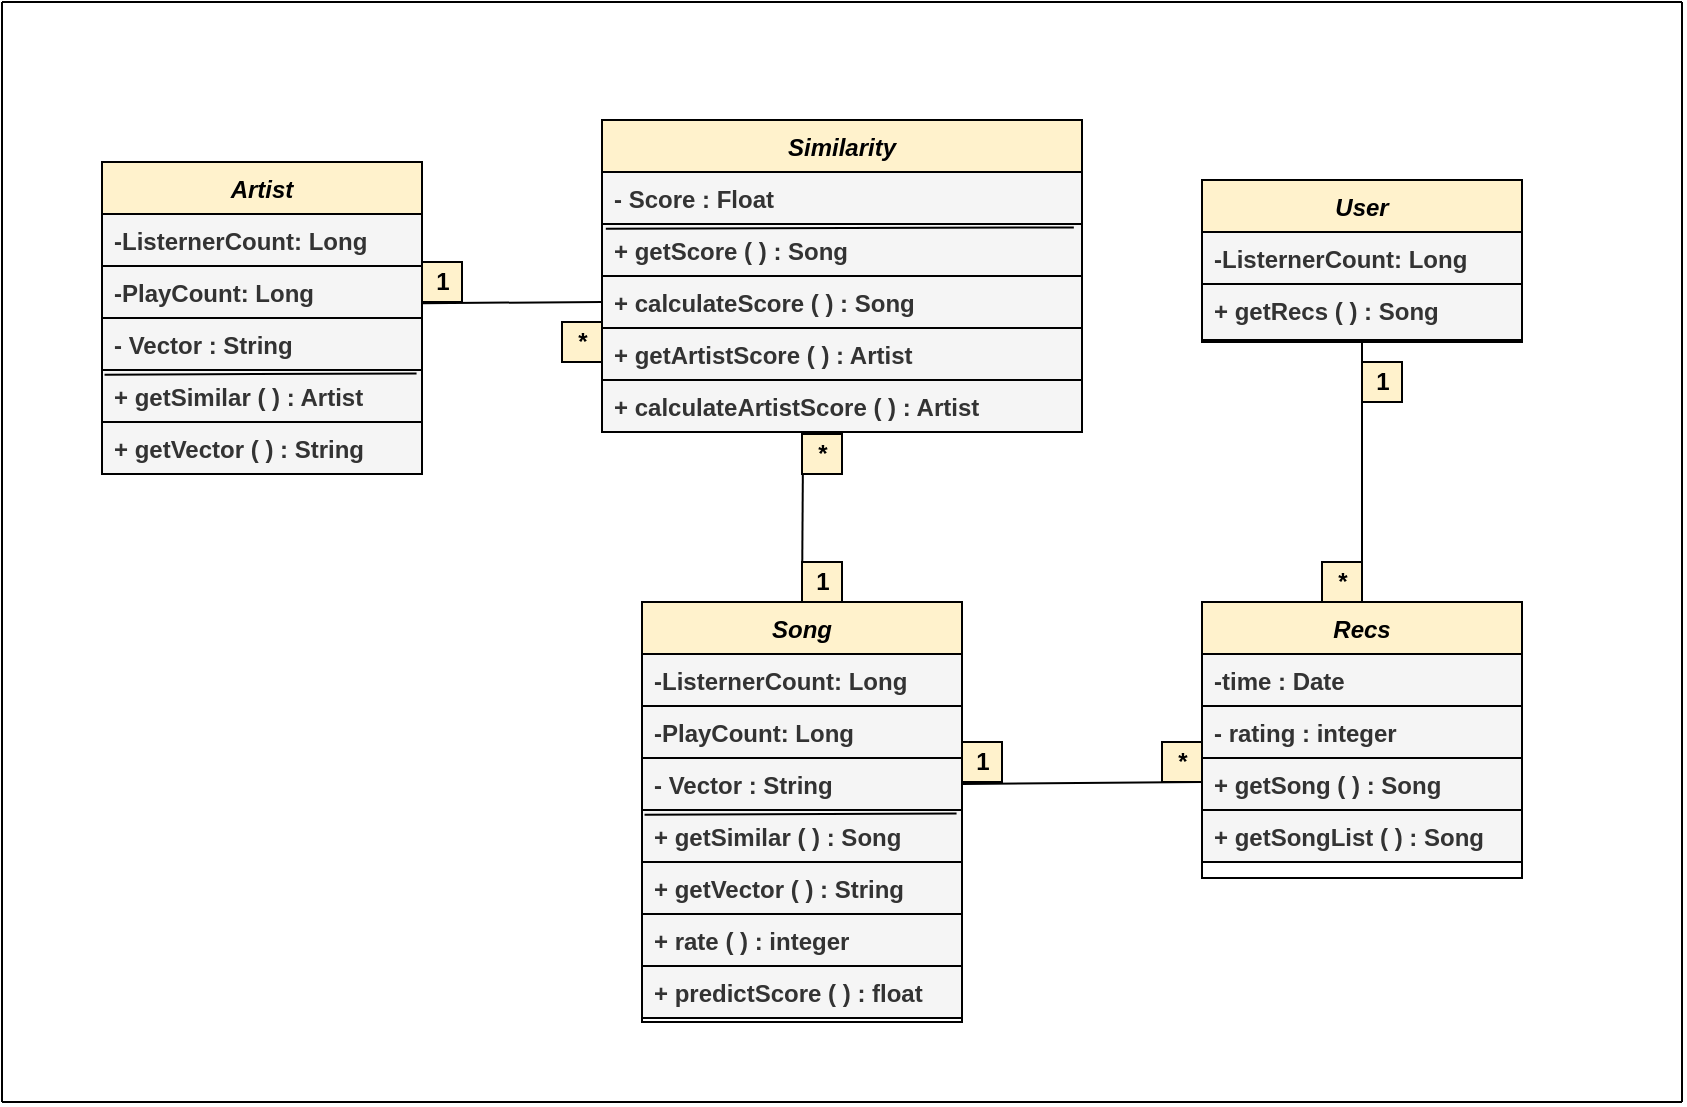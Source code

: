 <mxfile version="15.4.0" type="device"><diagram id="C5RBs43oDa-KdzZeNtuy" name="Page-1"><mxGraphModel dx="1422" dy="1991" grid="1" gridSize="10" guides="1" tooltips="1" connect="1" arrows="1" fold="1" page="1" pageScale="1" pageWidth="827" pageHeight="1169" math="0" shadow="0"><root><mxCell id="WIyWlLk6GJQsqaUBKTNV-0"/><mxCell id="WIyWlLk6GJQsqaUBKTNV-1" parent="WIyWlLk6GJQsqaUBKTNV-0"/><mxCell id="zkfFHV4jXpPFQw0GAbJ--0" value="Artist" style="swimlane;fontStyle=3;align=center;verticalAlign=top;childLayout=stackLayout;horizontal=1;startSize=26;horizontalStack=0;resizeParent=1;resizeLast=0;collapsible=1;marginBottom=0;rounded=0;shadow=0;strokeWidth=1;fillColor=#fff2cc;strokeColor=#000000;" parent="WIyWlLk6GJQsqaUBKTNV-1" vertex="1"><mxGeometry x="90" y="-150" width="160" height="156" as="geometry"><mxRectangle x="230" y="140" width="160" height="26" as="alternateBounds"/></mxGeometry></mxCell><mxCell id="v_sQa9J0me566jJ-YGLV-3" value="-ListernerCount: Long" style="text;align=left;verticalAlign=top;spacingLeft=4;spacingRight=4;overflow=hidden;rotatable=0;points=[[0,0.5],[1,0.5]];portConstraint=eastwest;fontStyle=1;fillColor=#f5f5f5;strokeColor=#000000;fontColor=#333333;" parent="zkfFHV4jXpPFQw0GAbJ--0" vertex="1"><mxGeometry y="26" width="160" height="26" as="geometry"/></mxCell><mxCell id="QW5HkRZN9neh_6toELBV-0" value="-PlayCount: Long" style="text;align=left;verticalAlign=top;spacingLeft=4;spacingRight=4;overflow=hidden;rotatable=0;points=[[0,0.5],[1,0.5]];portConstraint=eastwest;fontStyle=1;fillColor=#f5f5f5;strokeColor=#000000;fontColor=#333333;" parent="zkfFHV4jXpPFQw0GAbJ--0" vertex="1"><mxGeometry y="52" width="160" height="26" as="geometry"/></mxCell><mxCell id="QW5HkRZN9neh_6toELBV-1" value="- Vector : String" style="text;align=left;verticalAlign=top;spacingLeft=4;spacingRight=4;overflow=hidden;rotatable=0;points=[[0,0.5],[1,0.5]];portConstraint=eastwest;fontStyle=1;fillColor=#f5f5f5;strokeColor=#000000;fontColor=#333333;" parent="zkfFHV4jXpPFQw0GAbJ--0" vertex="1"><mxGeometry y="78" width="160" height="26" as="geometry"/></mxCell><mxCell id="QW5HkRZN9neh_6toELBV-18" value="+ getSimilar ( ) : Artist" style="text;align=left;verticalAlign=top;spacingLeft=4;spacingRight=4;overflow=hidden;rotatable=0;points=[[0,0.5],[1,0.5]];portConstraint=eastwest;fontStyle=1;fillColor=#f5f5f5;strokeColor=#000000;fontColor=#333333;" parent="zkfFHV4jXpPFQw0GAbJ--0" vertex="1"><mxGeometry y="104" width="160" height="26" as="geometry"/></mxCell><mxCell id="QW5HkRZN9neh_6toELBV-17" style="rounded=1;orthogonalLoop=1;jettySize=auto;html=1;entryX=0.983;entryY=0.065;entryDx=0;entryDy=0;endArrow=none;endFill=0;fontStyle=1;exitX=0.008;exitY=1.092;exitDx=0;exitDy=0;exitPerimeter=0;entryPerimeter=0;fillColor=#fff2cc;strokeColor=#000000;" parent="zkfFHV4jXpPFQw0GAbJ--0" source="QW5HkRZN9neh_6toELBV-1" target="QW5HkRZN9neh_6toELBV-18" edge="1"><mxGeometry relative="1" as="geometry"><mxPoint x="525" y="345" as="sourcePoint"/><mxPoint x="640.0" y="250" as="targetPoint"/><Array as="points"/></mxGeometry></mxCell><mxCell id="QW5HkRZN9neh_6toELBV-8" value="+ getVector ( ) : String" style="text;align=left;verticalAlign=top;spacingLeft=4;spacingRight=4;overflow=hidden;rotatable=0;points=[[0,0.5],[1,0.5]];portConstraint=eastwest;fontStyle=1;fillColor=#f5f5f5;strokeColor=#000000;fontColor=#333333;" parent="zkfFHV4jXpPFQw0GAbJ--0" vertex="1"><mxGeometry y="130" width="160" height="26" as="geometry"/></mxCell><mxCell id="N0fo_czpuOjXfaV0NV17-51" value="" style="endArrow=none;html=1;rounded=0;align=center;verticalAlign=bottom;labelBackgroundColor=none;fontStyle=1;fillColor=#fff2cc;strokeColor=#000000;" parent="WIyWlLk6GJQsqaUBKTNV-1" edge="1"><mxGeometry relative="1" as="geometry"><mxPoint x="880" y="320" as="targetPoint"/><mxPoint x="40" y="320" as="sourcePoint"/></mxGeometry></mxCell><mxCell id="N0fo_czpuOjXfaV0NV17-52" value="" style="endArrow=none;html=1;rounded=0;align=center;verticalAlign=bottom;labelBackgroundColor=none;fontStyle=1;fillColor=#fff2cc;strokeColor=#000000;" parent="WIyWlLk6GJQsqaUBKTNV-1" edge="1"><mxGeometry relative="1" as="geometry"><mxPoint x="880" y="-230" as="targetPoint"/><mxPoint x="40" y="-230" as="sourcePoint"/></mxGeometry></mxCell><mxCell id="N0fo_czpuOjXfaV0NV17-53" value="" style="endArrow=none;html=1;rounded=0;align=center;verticalAlign=bottom;labelBackgroundColor=none;fontStyle=1;fillColor=#fff2cc;strokeColor=#000000;" parent="WIyWlLk6GJQsqaUBKTNV-1" edge="1"><mxGeometry relative="1" as="geometry"><mxPoint x="880" y="320" as="targetPoint"/><mxPoint x="880" y="-230" as="sourcePoint"/></mxGeometry></mxCell><mxCell id="N0fo_czpuOjXfaV0NV17-54" value="" style="endArrow=none;html=1;rounded=0;align=center;verticalAlign=bottom;labelBackgroundColor=none;fontStyle=1;fillColor=#fff2cc;strokeColor=#000000;" parent="WIyWlLk6GJQsqaUBKTNV-1" edge="1"><mxGeometry relative="1" as="geometry"><mxPoint x="40" y="320" as="targetPoint"/><mxPoint x="40" y="-230" as="sourcePoint"/></mxGeometry></mxCell><mxCell id="v_sQa9J0me566jJ-YGLV-33" value="" style="endArrow=none;html=1;rounded=0;align=center;verticalAlign=bottom;labelBackgroundColor=none;fontStyle=1;entryX=0;entryY=0.5;entryDx=0;entryDy=0;exitX=0.008;exitY=1.03;exitDx=0;exitDy=0;exitPerimeter=0;fillColor=#fff2cc;strokeColor=#000000;" parent="WIyWlLk6GJQsqaUBKTNV-1" source="z7cO3X4h5A6JQuddIkKV-0" target="QW5HkRZN9neh_6toELBV-25" edge="1"><mxGeometry relative="1" as="geometry"><mxPoint x="381.96" y="-227.0" as="targetPoint"/><mxPoint x="185" y="-171" as="sourcePoint"/></mxGeometry></mxCell><mxCell id="QW5HkRZN9neh_6toELBV-19" value="Similarity" style="swimlane;fontStyle=3;align=center;verticalAlign=top;childLayout=stackLayout;horizontal=1;startSize=26;horizontalStack=0;resizeParent=1;resizeLast=0;collapsible=1;marginBottom=0;rounded=0;shadow=0;strokeWidth=1;fillColor=#fff2cc;strokeColor=#000000;" parent="WIyWlLk6GJQsqaUBKTNV-1" vertex="1"><mxGeometry x="340" y="-171" width="240" height="156" as="geometry"><mxRectangle x="230" y="140" width="160" height="26" as="alternateBounds"/></mxGeometry></mxCell><mxCell id="QW5HkRZN9neh_6toELBV-22" value="- Score : Float" style="text;align=left;verticalAlign=top;spacingLeft=4;spacingRight=4;overflow=hidden;rotatable=0;points=[[0,0.5],[1,0.5]];portConstraint=eastwest;fontStyle=1;fillColor=#f5f5f5;strokeColor=#000000;fontColor=#333333;" parent="QW5HkRZN9neh_6toELBV-19" vertex="1"><mxGeometry y="26" width="240" height="26" as="geometry"/></mxCell><mxCell id="QW5HkRZN9neh_6toELBV-23" value="+ getScore ( ) : Song" style="text;align=left;verticalAlign=top;spacingLeft=4;spacingRight=4;overflow=hidden;rotatable=0;points=[[0,0.5],[1,0.5]];portConstraint=eastwest;fontStyle=1;fillColor=#f5f5f5;strokeColor=#000000;fontColor=#333333;" parent="QW5HkRZN9neh_6toELBV-19" vertex="1"><mxGeometry y="52" width="240" height="26" as="geometry"/></mxCell><mxCell id="QW5HkRZN9neh_6toELBV-24" style="rounded=1;orthogonalLoop=1;jettySize=auto;html=1;entryX=0.983;entryY=0.065;entryDx=0;entryDy=0;endArrow=none;endFill=0;fontStyle=1;exitX=0.008;exitY=1.092;exitDx=0;exitDy=0;exitPerimeter=0;entryPerimeter=0;fillColor=#fff2cc;strokeColor=#000000;" parent="QW5HkRZN9neh_6toELBV-19" source="QW5HkRZN9neh_6toELBV-22" target="QW5HkRZN9neh_6toELBV-23" edge="1"><mxGeometry relative="1" as="geometry"><mxPoint x="525" y="345" as="sourcePoint"/><mxPoint x="640.0" y="250" as="targetPoint"/><Array as="points"/></mxGeometry></mxCell><mxCell id="QW5HkRZN9neh_6toELBV-25" value="+ calculateScore ( ) : Song" style="text;align=left;verticalAlign=top;spacingLeft=4;spacingRight=4;overflow=hidden;rotatable=0;points=[[0,0.5],[1,0.5]];portConstraint=eastwest;fontStyle=1;fillColor=#f5f5f5;strokeColor=#000000;fontColor=#333333;" parent="QW5HkRZN9neh_6toELBV-19" vertex="1"><mxGeometry y="78" width="240" height="26" as="geometry"/></mxCell><mxCell id="QW5HkRZN9neh_6toELBV-26" value="+ getArtistScore ( ) : Artist" style="text;align=left;verticalAlign=top;spacingLeft=4;spacingRight=4;overflow=hidden;rotatable=0;points=[[0,0.5],[1,0.5]];portConstraint=eastwest;fontStyle=1;fillColor=#f5f5f5;strokeColor=#000000;fontColor=#333333;" parent="QW5HkRZN9neh_6toELBV-19" vertex="1"><mxGeometry y="104" width="240" height="26" as="geometry"/></mxCell><mxCell id="QW5HkRZN9neh_6toELBV-27" value="+ calculateArtistScore ( ) : Artist" style="text;align=left;verticalAlign=top;spacingLeft=4;spacingRight=4;overflow=hidden;rotatable=0;points=[[0,0.5],[1,0.5]];portConstraint=eastwest;fontStyle=1;fillColor=#f5f5f5;strokeColor=#000000;fontColor=#333333;" parent="QW5HkRZN9neh_6toELBV-19" vertex="1"><mxGeometry y="130" width="240" height="26" as="geometry"/></mxCell><mxCell id="QW5HkRZN9neh_6toELBV-28" value="User" style="swimlane;fontStyle=3;align=center;verticalAlign=top;childLayout=stackLayout;horizontal=1;startSize=26;horizontalStack=0;resizeParent=1;resizeLast=0;collapsible=1;marginBottom=0;rounded=0;shadow=0;strokeWidth=1;fillColor=#fff2cc;strokeColor=#000000;" parent="WIyWlLk6GJQsqaUBKTNV-1" vertex="1"><mxGeometry x="640" y="-141" width="160" height="81" as="geometry"><mxRectangle x="230" y="140" width="160" height="26" as="alternateBounds"/></mxGeometry></mxCell><mxCell id="QW5HkRZN9neh_6toELBV-29" value="-ListernerCount: Long" style="text;align=left;verticalAlign=top;spacingLeft=4;spacingRight=4;overflow=hidden;rotatable=0;points=[[0,0.5],[1,0.5]];portConstraint=eastwest;fontStyle=1;fillColor=#f5f5f5;strokeColor=#000000;fontColor=#333333;" parent="QW5HkRZN9neh_6toELBV-28" vertex="1"><mxGeometry y="26" width="160" height="26" as="geometry"/></mxCell><mxCell id="QW5HkRZN9neh_6toELBV-33" style="rounded=1;orthogonalLoop=1;jettySize=auto;html=1;endArrow=none;endFill=0;fontStyle=1;fillColor=#fff2cc;strokeColor=#000000;" parent="QW5HkRZN9neh_6toELBV-28" edge="1"><mxGeometry relative="1" as="geometry"><mxPoint x="1" y="54" as="sourcePoint"/><mxPoint x="157" y="54" as="targetPoint"/><Array as="points"/></mxGeometry></mxCell><mxCell id="QW5HkRZN9neh_6toELBV-36" value="+ getRecs ( ) : Song" style="text;align=left;verticalAlign=top;spacingLeft=4;spacingRight=4;overflow=hidden;rotatable=0;points=[[0,0.5],[1,0.5]];portConstraint=eastwest;fontStyle=1;fillColor=#f5f5f5;strokeColor=#000000;fontColor=#333333;" parent="QW5HkRZN9neh_6toELBV-28" vertex="1"><mxGeometry y="52" width="160" height="28" as="geometry"/></mxCell><mxCell id="QW5HkRZN9neh_6toELBV-37" value="Recs" style="swimlane;fontStyle=3;align=center;verticalAlign=top;childLayout=stackLayout;horizontal=1;startSize=26;horizontalStack=0;resizeParent=1;resizeLast=0;collapsible=1;marginBottom=0;rounded=0;shadow=0;strokeWidth=1;fillColor=#fff2cc;strokeColor=#000000;" parent="WIyWlLk6GJQsqaUBKTNV-1" vertex="1"><mxGeometry x="640" y="70" width="160" height="138" as="geometry"><mxRectangle x="230" y="140" width="160" height="26" as="alternateBounds"/></mxGeometry></mxCell><mxCell id="QW5HkRZN9neh_6toELBV-38" value="-time : Date" style="text;align=left;verticalAlign=top;spacingLeft=4;spacingRight=4;overflow=hidden;rotatable=0;points=[[0,0.5],[1,0.5]];portConstraint=eastwest;fontStyle=1;fillColor=#f5f5f5;strokeColor=#000000;fontColor=#333333;" parent="QW5HkRZN9neh_6toELBV-37" vertex="1"><mxGeometry y="26" width="160" height="26" as="geometry"/></mxCell><mxCell id="QW5HkRZN9neh_6toELBV-39" value="- rating : integer" style="text;align=left;verticalAlign=top;spacingLeft=4;spacingRight=4;overflow=hidden;rotatable=0;points=[[0,0.5],[1,0.5]];portConstraint=eastwest;fontStyle=1;fillColor=#f5f5f5;strokeColor=#000000;fontColor=#333333;" parent="QW5HkRZN9neh_6toELBV-37" vertex="1"><mxGeometry y="52" width="160" height="26" as="geometry"/></mxCell><mxCell id="QW5HkRZN9neh_6toELBV-42" style="rounded=1;orthogonalLoop=1;jettySize=auto;html=1;endArrow=none;endFill=0;fontStyle=1;fillColor=#fff2cc;strokeColor=#000000;" parent="QW5HkRZN9neh_6toELBV-37" edge="1"><mxGeometry relative="1" as="geometry"><mxPoint y="80" as="sourcePoint"/><mxPoint x="157" y="80" as="targetPoint"/><Array as="points"/></mxGeometry></mxCell><mxCell id="QW5HkRZN9neh_6toELBV-44" value="+ getSong ( ) : Song" style="text;align=left;verticalAlign=top;spacingLeft=4;spacingRight=4;overflow=hidden;rotatable=0;points=[[0,0.5],[1,0.5]];portConstraint=eastwest;fontStyle=1;fillColor=#f5f5f5;strokeColor=#000000;fontColor=#333333;" parent="QW5HkRZN9neh_6toELBV-37" vertex="1"><mxGeometry y="78" width="160" height="26" as="geometry"/></mxCell><mxCell id="QW5HkRZN9neh_6toELBV-45" value="+ getSongList ( ) : Song" style="text;align=left;verticalAlign=top;spacingLeft=4;spacingRight=4;overflow=hidden;rotatable=0;points=[[0,0.5],[1,0.5]];portConstraint=eastwest;fontStyle=1;fillColor=#f5f5f5;strokeColor=#000000;fontColor=#333333;" parent="QW5HkRZN9neh_6toELBV-37" vertex="1"><mxGeometry y="104" width="160" height="26" as="geometry"/></mxCell><mxCell id="QW5HkRZN9neh_6toELBV-46" value="Song" style="swimlane;fontStyle=3;align=center;verticalAlign=top;childLayout=stackLayout;horizontal=1;startSize=26;horizontalStack=0;resizeParent=1;resizeLast=0;collapsible=1;marginBottom=0;rounded=0;shadow=0;strokeWidth=1;fillColor=#fff2cc;strokeColor=#000000;" parent="WIyWlLk6GJQsqaUBKTNV-1" vertex="1"><mxGeometry x="360" y="70" width="160" height="210" as="geometry"><mxRectangle x="230" y="140" width="160" height="26" as="alternateBounds"/></mxGeometry></mxCell><mxCell id="QW5HkRZN9neh_6toELBV-47" value="-ListernerCount: Long" style="text;align=left;verticalAlign=top;spacingLeft=4;spacingRight=4;overflow=hidden;rotatable=0;points=[[0,0.5],[1,0.5]];portConstraint=eastwest;fontStyle=1;fillColor=#f5f5f5;strokeColor=#000000;fontColor=#333333;" parent="QW5HkRZN9neh_6toELBV-46" vertex="1"><mxGeometry y="26" width="160" height="26" as="geometry"/></mxCell><mxCell id="QW5HkRZN9neh_6toELBV-48" value="-PlayCount: Long" style="text;align=left;verticalAlign=top;spacingLeft=4;spacingRight=4;overflow=hidden;rotatable=0;points=[[0,0.5],[1,0.5]];portConstraint=eastwest;fontStyle=1;fillColor=#f5f5f5;strokeColor=#000000;fontColor=#333333;" parent="QW5HkRZN9neh_6toELBV-46" vertex="1"><mxGeometry y="52" width="160" height="26" as="geometry"/></mxCell><mxCell id="QW5HkRZN9neh_6toELBV-49" value="- Vector : String" style="text;align=left;verticalAlign=top;spacingLeft=4;spacingRight=4;overflow=hidden;rotatable=0;points=[[0,0.5],[1,0.5]];portConstraint=eastwest;fontStyle=1;fillColor=#f5f5f5;strokeColor=#000000;fontColor=#333333;" parent="QW5HkRZN9neh_6toELBV-46" vertex="1"><mxGeometry y="78" width="160" height="26" as="geometry"/></mxCell><mxCell id="QW5HkRZN9neh_6toELBV-50" value="+ getSimilar ( ) : Song" style="text;align=left;verticalAlign=top;spacingLeft=4;spacingRight=4;overflow=hidden;rotatable=0;points=[[0,0.5],[1,0.5]];portConstraint=eastwest;fontStyle=1;fillColor=#f5f5f5;strokeColor=#000000;fontColor=#333333;" parent="QW5HkRZN9neh_6toELBV-46" vertex="1"><mxGeometry y="104" width="160" height="26" as="geometry"/></mxCell><mxCell id="QW5HkRZN9neh_6toELBV-51" style="rounded=1;orthogonalLoop=1;jettySize=auto;html=1;entryX=0.983;entryY=0.065;entryDx=0;entryDy=0;endArrow=none;endFill=0;fontStyle=1;exitX=0.008;exitY=1.092;exitDx=0;exitDy=0;exitPerimeter=0;entryPerimeter=0;fillColor=#fff2cc;strokeColor=#000000;" parent="QW5HkRZN9neh_6toELBV-46" source="QW5HkRZN9neh_6toELBV-49" target="QW5HkRZN9neh_6toELBV-50" edge="1"><mxGeometry relative="1" as="geometry"><mxPoint x="525" y="345" as="sourcePoint"/><mxPoint x="640.0" y="250" as="targetPoint"/><Array as="points"/></mxGeometry></mxCell><mxCell id="QW5HkRZN9neh_6toELBV-55" value="+ getVector ( ) : String" style="text;align=left;verticalAlign=top;spacingLeft=4;spacingRight=4;overflow=hidden;rotatable=0;points=[[0,0.5],[1,0.5]];portConstraint=eastwest;fontStyle=1;fillColor=#f5f5f5;strokeColor=#000000;fontColor=#333333;" parent="QW5HkRZN9neh_6toELBV-46" vertex="1"><mxGeometry y="130" width="160" height="26" as="geometry"/></mxCell><mxCell id="QW5HkRZN9neh_6toELBV-56" value="+ rate ( ) : integer" style="text;align=left;verticalAlign=top;spacingLeft=4;spacingRight=4;overflow=hidden;rotatable=0;points=[[0,0.5],[1,0.5]];portConstraint=eastwest;fontStyle=1;fillColor=#f5f5f5;strokeColor=#000000;fontColor=#333333;" parent="QW5HkRZN9neh_6toELBV-46" vertex="1"><mxGeometry y="156" width="160" height="26" as="geometry"/></mxCell><mxCell id="QW5HkRZN9neh_6toELBV-57" value="+ predictScore ( ) : float" style="text;align=left;verticalAlign=top;spacingLeft=4;spacingRight=4;overflow=hidden;rotatable=0;points=[[0,0.5],[1,0.5]];portConstraint=eastwest;fontStyle=1;fillColor=#f5f5f5;strokeColor=#000000;fontColor=#333333;" parent="QW5HkRZN9neh_6toELBV-46" vertex="1"><mxGeometry y="182" width="160" height="26" as="geometry"/></mxCell><mxCell id="z7cO3X4h5A6JQuddIkKV-0" value="1" style="text;html=1;align=center;verticalAlign=middle;resizable=0;points=[];autosize=1;strokeColor=#000000;fillColor=#fff2cc;fontStyle=1;" parent="WIyWlLk6GJQsqaUBKTNV-1" vertex="1"><mxGeometry x="250" y="-100" width="20" height="20" as="geometry"/></mxCell><mxCell id="z7cO3X4h5A6JQuddIkKV-2" value="*" style="text;html=1;align=center;verticalAlign=middle;resizable=0;points=[];autosize=1;strokeColor=#000000;fillColor=#fff2cc;fontStyle=1;" parent="WIyWlLk6GJQsqaUBKTNV-1" vertex="1"><mxGeometry x="320" y="-70" width="20" height="20" as="geometry"/></mxCell><mxCell id="z7cO3X4h5A6JQuddIkKV-3" value="" style="endArrow=none;html=1;rounded=0;align=center;verticalAlign=bottom;labelBackgroundColor=none;fontStyle=1;entryX=0.419;entryY=1.026;entryDx=0;entryDy=0;exitX=0.5;exitY=0;exitDx=0;exitDy=0;entryPerimeter=0;fillColor=#fff2cc;strokeColor=#000000;" parent="WIyWlLk6GJQsqaUBKTNV-1" source="QW5HkRZN9neh_6toELBV-46" target="QW5HkRZN9neh_6toELBV-27" edge="1"><mxGeometry relative="1" as="geometry"><mxPoint x="350" y="-67.5" as="targetPoint"/><mxPoint x="260.96" y="-66.992" as="sourcePoint"/></mxGeometry></mxCell><mxCell id="z7cO3X4h5A6JQuddIkKV-5" value="*" style="text;html=1;align=center;verticalAlign=middle;resizable=0;points=[];autosize=1;strokeColor=#000000;fillColor=#fff2cc;fontStyle=1;" parent="WIyWlLk6GJQsqaUBKTNV-1" vertex="1"><mxGeometry x="440" y="-14" width="20" height="20" as="geometry"/></mxCell><mxCell id="z7cO3X4h5A6JQuddIkKV-6" value="1" style="text;html=1;align=center;verticalAlign=middle;resizable=0;points=[];autosize=1;strokeColor=#000000;fillColor=#fff2cc;fontStyle=1;" parent="WIyWlLk6GJQsqaUBKTNV-1" vertex="1"><mxGeometry x="440" y="50" width="20" height="20" as="geometry"/></mxCell><mxCell id="z7cO3X4h5A6JQuddIkKV-7" value="" style="endArrow=none;html=1;rounded=0;align=center;verticalAlign=bottom;labelBackgroundColor=none;fontStyle=1;exitX=0.5;exitY=0;exitDx=0;exitDy=0;entryX=0.5;entryY=1;entryDx=0;entryDy=0;fillColor=#fff2cc;strokeColor=#000000;" parent="WIyWlLk6GJQsqaUBKTNV-1" source="QW5HkRZN9neh_6toELBV-37" target="QW5HkRZN9neh_6toELBV-28" edge="1"><mxGeometry relative="1" as="geometry"><mxPoint x="720" y="-50" as="targetPoint"/><mxPoint x="580" y="-79.4" as="sourcePoint"/></mxGeometry></mxCell><mxCell id="z7cO3X4h5A6JQuddIkKV-8" value="1" style="text;html=1;align=center;verticalAlign=middle;resizable=0;points=[];autosize=1;strokeColor=#000000;fillColor=#fff2cc;fontStyle=1;" parent="WIyWlLk6GJQsqaUBKTNV-1" vertex="1"><mxGeometry x="720" y="-50" width="20" height="20" as="geometry"/></mxCell><mxCell id="z7cO3X4h5A6JQuddIkKV-9" value="*" style="text;html=1;align=center;verticalAlign=middle;resizable=0;points=[];autosize=1;strokeColor=#000000;fillColor=#fff2cc;fontStyle=1;" parent="WIyWlLk6GJQsqaUBKTNV-1" vertex="1"><mxGeometry x="700" y="50" width="20" height="20" as="geometry"/></mxCell><mxCell id="z7cO3X4h5A6JQuddIkKV-10" value="" style="endArrow=none;html=1;rounded=0;align=center;verticalAlign=bottom;labelBackgroundColor=none;fontStyle=1;entryX=0;entryY=0.5;entryDx=0;entryDy=0;exitX=1;exitY=0.5;exitDx=0;exitDy=0;fillColor=#fff2cc;strokeColor=#000000;" parent="WIyWlLk6GJQsqaUBKTNV-1" source="QW5HkRZN9neh_6toELBV-49" edge="1"><mxGeometry relative="1" as="geometry"><mxPoint x="640" y="160" as="targetPoint"/><mxPoint x="550.16" y="160.6" as="sourcePoint"/></mxGeometry></mxCell><mxCell id="z7cO3X4h5A6JQuddIkKV-11" value="1" style="text;html=1;align=center;verticalAlign=middle;resizable=0;points=[];autosize=1;strokeColor=#000000;fillColor=#fff2cc;fontStyle=1;" parent="WIyWlLk6GJQsqaUBKTNV-1" vertex="1"><mxGeometry x="520" y="140" width="20" height="20" as="geometry"/></mxCell><mxCell id="z7cO3X4h5A6JQuddIkKV-12" value="*" style="text;html=1;align=center;verticalAlign=middle;resizable=0;points=[];autosize=1;strokeColor=#000000;fillColor=#fff2cc;fontStyle=1;" parent="WIyWlLk6GJQsqaUBKTNV-1" vertex="1"><mxGeometry x="620" y="140" width="20" height="20" as="geometry"/></mxCell></root></mxGraphModel></diagram></mxfile>